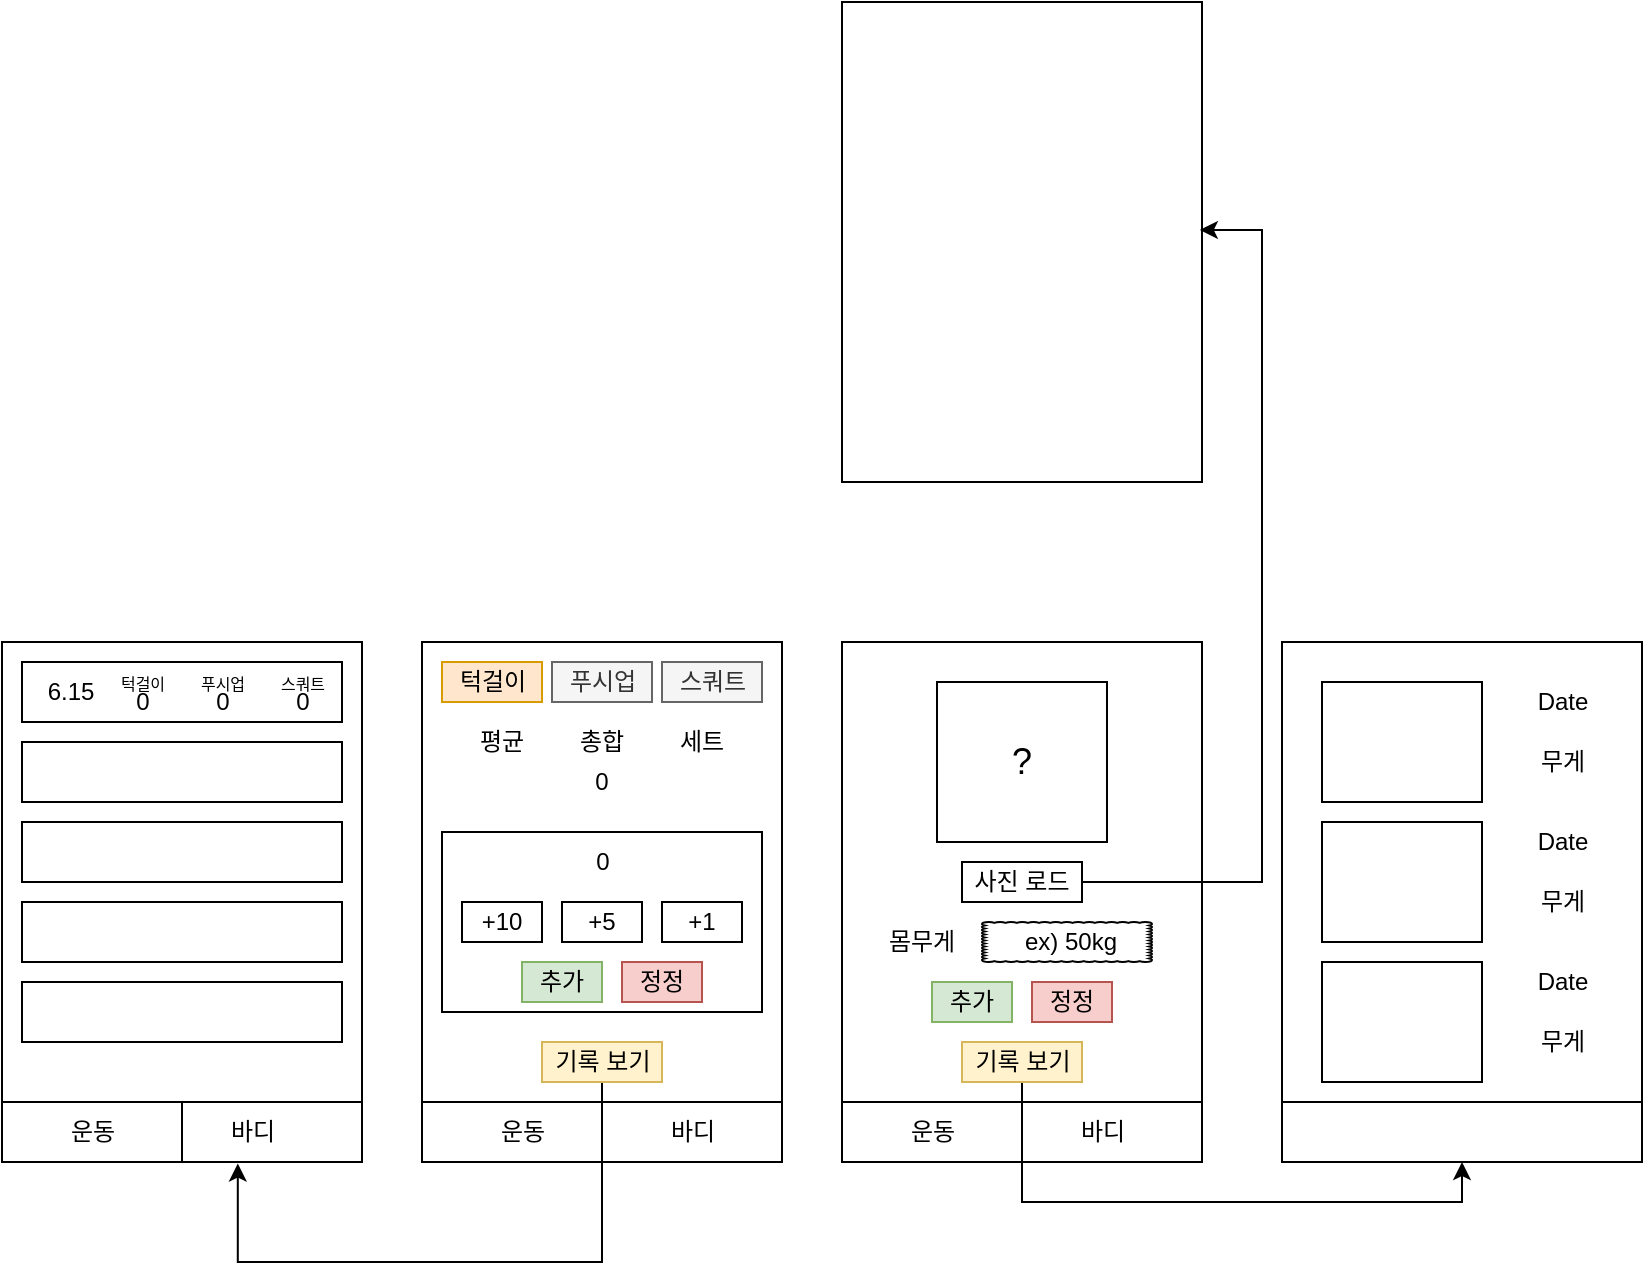 <mxfile version="14.6.13" type="device"><diagram id="byQuO6c0d6WR7TpWyXVi" name="Page-1"><mxGraphModel dx="1350" dy="816" grid="1" gridSize="10" guides="1" tooltips="1" connect="1" arrows="1" fold="1" page="1" pageScale="1" pageWidth="850" pageHeight="1100" math="0" shadow="0"><root><mxCell id="0"/><mxCell id="1" parent="0"/><mxCell id="_6jSzrey2_FQCBab4uCG-35" value="" style="group" parent="1" vertex="1" connectable="0"><mxGeometry x="170" y="480" width="180" height="290" as="geometry"/></mxCell><mxCell id="_6jSzrey2_FQCBab4uCG-36" value="" style="rounded=0;whiteSpace=wrap;html=1;" parent="_6jSzrey2_FQCBab4uCG-35" vertex="1"><mxGeometry width="180" height="260" as="geometry"/></mxCell><mxCell id="_6jSzrey2_FQCBab4uCG-37" value="" style="rounded=0;whiteSpace=wrap;html=1;" parent="_6jSzrey2_FQCBab4uCG-35" vertex="1"><mxGeometry y="230" width="180" height="30" as="geometry"/></mxCell><mxCell id="_6jSzrey2_FQCBab4uCG-66" value="" style="rounded=0;whiteSpace=wrap;html=1;" parent="_6jSzrey2_FQCBab4uCG-35" vertex="1"><mxGeometry y="230" width="90" height="30" as="geometry"/></mxCell><mxCell id="_6jSzrey2_FQCBab4uCG-63" value="바디" style="text;html=1;align=center;verticalAlign=middle;resizable=0;points=[];autosize=1;strokeColor=none;" parent="_6jSzrey2_FQCBab4uCG-35" vertex="1"><mxGeometry x="105" y="235" width="40" height="20" as="geometry"/></mxCell><mxCell id="_6jSzrey2_FQCBab4uCG-64" value="운동" style="text;html=1;align=center;verticalAlign=middle;resizable=0;points=[];autosize=1;strokeColor=none;" parent="_6jSzrey2_FQCBab4uCG-35" vertex="1"><mxGeometry x="25" y="235" width="40" height="20" as="geometry"/></mxCell><mxCell id="UZS9sGHwlfzl2ulUv0Dt-1" value="" style="rounded=0;whiteSpace=wrap;html=1;" parent="_6jSzrey2_FQCBab4uCG-35" vertex="1"><mxGeometry x="10" y="10" width="160" height="30" as="geometry"/></mxCell><mxCell id="UZS9sGHwlfzl2ulUv0Dt-2" value="" style="rounded=0;whiteSpace=wrap;html=1;" parent="_6jSzrey2_FQCBab4uCG-35" vertex="1"><mxGeometry x="10" y="50" width="160" height="30" as="geometry"/></mxCell><mxCell id="UZS9sGHwlfzl2ulUv0Dt-3" value="" style="rounded=0;whiteSpace=wrap;html=1;" parent="_6jSzrey2_FQCBab4uCG-35" vertex="1"><mxGeometry x="10" y="90" width="160" height="30" as="geometry"/></mxCell><mxCell id="UZS9sGHwlfzl2ulUv0Dt-4" value="" style="rounded=0;whiteSpace=wrap;html=1;" parent="_6jSzrey2_FQCBab4uCG-35" vertex="1"><mxGeometry x="10" y="130" width="160" height="30" as="geometry"/></mxCell><mxCell id="UZS9sGHwlfzl2ulUv0Dt-5" value="" style="rounded=0;whiteSpace=wrap;html=1;" parent="_6jSzrey2_FQCBab4uCG-35" vertex="1"><mxGeometry x="10" y="170" width="160" height="30" as="geometry"/></mxCell><mxCell id="UZS9sGHwlfzl2ulUv0Dt-6" value="6.15" style="text;html=1;align=center;verticalAlign=middle;resizable=0;points=[];autosize=1;strokeColor=none;" parent="_6jSzrey2_FQCBab4uCG-35" vertex="1"><mxGeometry x="14" y="15" width="40" height="20" as="geometry"/></mxCell><mxCell id="UZS9sGHwlfzl2ulUv0Dt-7" value="&lt;font style=&quot;font-size: 8px&quot;&gt;턱걸이&lt;/font&gt;" style="text;html=1;align=center;verticalAlign=middle;resizable=0;points=[];autosize=1;strokeColor=none;" parent="_6jSzrey2_FQCBab4uCG-35" vertex="1"><mxGeometry x="50" y="10" width="40" height="20" as="geometry"/></mxCell><mxCell id="UZS9sGHwlfzl2ulUv0Dt-8" value="&lt;span style=&quot;font-size: 8px&quot;&gt;푸시업&lt;/span&gt;" style="text;html=1;align=center;verticalAlign=middle;resizable=0;points=[];autosize=1;strokeColor=none;" parent="_6jSzrey2_FQCBab4uCG-35" vertex="1"><mxGeometry x="90" y="10" width="40" height="20" as="geometry"/></mxCell><mxCell id="UZS9sGHwlfzl2ulUv0Dt-9" value="&lt;span style=&quot;font-size: 8px&quot;&gt;스쿼트&lt;/span&gt;" style="text;html=1;align=center;verticalAlign=middle;resizable=0;points=[];autosize=1;strokeColor=none;" parent="_6jSzrey2_FQCBab4uCG-35" vertex="1"><mxGeometry x="130" y="10" width="40" height="20" as="geometry"/></mxCell><mxCell id="UZS9sGHwlfzl2ulUv0Dt-10" value="0" style="text;html=1;align=center;verticalAlign=middle;resizable=0;points=[];autosize=1;strokeColor=none;" parent="_6jSzrey2_FQCBab4uCG-35" vertex="1"><mxGeometry x="60" y="20" width="20" height="20" as="geometry"/></mxCell><mxCell id="UZS9sGHwlfzl2ulUv0Dt-11" value="0" style="text;html=1;align=center;verticalAlign=middle;resizable=0;points=[];autosize=1;strokeColor=none;" parent="_6jSzrey2_FQCBab4uCG-35" vertex="1"><mxGeometry x="100" y="20" width="20" height="20" as="geometry"/></mxCell><mxCell id="UZS9sGHwlfzl2ulUv0Dt-12" value="0" style="text;html=1;align=center;verticalAlign=middle;resizable=0;points=[];autosize=1;strokeColor=none;" parent="_6jSzrey2_FQCBab4uCG-35" vertex="1"><mxGeometry x="140" y="20" width="20" height="20" as="geometry"/></mxCell><mxCell id="_6jSzrey2_FQCBab4uCG-1" value="" style="rounded=0;whiteSpace=wrap;html=1;" parent="1" vertex="1"><mxGeometry x="380" y="480" width="180" height="260" as="geometry"/></mxCell><mxCell id="_6jSzrey2_FQCBab4uCG-44" value="" style="rounded=0;whiteSpace=wrap;html=1;" parent="1" vertex="1"><mxGeometry x="390" y="575" width="160" height="90" as="geometry"/></mxCell><mxCell id="_6jSzrey2_FQCBab4uCG-18" value="턱걸이" style="text;html=1;align=center;verticalAlign=middle;resizable=0;points=[];autosize=1;strokeColor=#d79b00;fillColor=#ffe6cc;" parent="1" vertex="1"><mxGeometry x="390" y="490" width="50" height="20" as="geometry"/></mxCell><mxCell id="_6jSzrey2_FQCBab4uCG-19" value="푸시업" style="text;html=1;align=center;verticalAlign=middle;resizable=0;points=[];autosize=1;strokeColor=#666666;fillColor=#f5f5f5;fontColor=#333333;" parent="1" vertex="1"><mxGeometry x="445" y="490" width="50" height="20" as="geometry"/></mxCell><mxCell id="_6jSzrey2_FQCBab4uCG-20" value="스쿼트" style="text;html=1;align=center;verticalAlign=middle;resizable=0;points=[];autosize=1;strokeColor=#666666;fillColor=#f5f5f5;fontColor=#333333;" parent="1" vertex="1"><mxGeometry x="500" y="490" width="50" height="20" as="geometry"/></mxCell><mxCell id="_6jSzrey2_FQCBab4uCG-21" value="0" style="text;html=1;strokeColor=none;fillColor=none;align=center;verticalAlign=middle;whiteSpace=wrap;rounded=0;" parent="1" vertex="1"><mxGeometry x="450" y="540" width="40" height="20" as="geometry"/></mxCell><mxCell id="_6jSzrey2_FQCBab4uCG-22" value="총합" style="text;html=1;strokeColor=none;fillColor=none;align=center;verticalAlign=middle;whiteSpace=wrap;rounded=0;" parent="1" vertex="1"><mxGeometry x="440" y="520" width="60" height="20" as="geometry"/></mxCell><mxCell id="_6jSzrey2_FQCBab4uCG-26" value="" style="rounded=0;whiteSpace=wrap;html=1;" parent="1" vertex="1"><mxGeometry x="380" y="710" width="180" height="30" as="geometry"/></mxCell><mxCell id="_6jSzrey2_FQCBab4uCG-67" style="edgeStyle=orthogonalEdgeStyle;rounded=0;orthogonalLoop=1;jettySize=auto;html=1;entryX=0.655;entryY=1.026;entryDx=0;entryDy=0;entryPerimeter=0;" parent="1" source="_6jSzrey2_FQCBab4uCG-27" target="_6jSzrey2_FQCBab4uCG-37" edge="1"><mxGeometry relative="1" as="geometry"><Array as="points"><mxPoint x="470" y="790"/><mxPoint x="288" y="790"/></Array></mxGeometry></mxCell><mxCell id="_6jSzrey2_FQCBab4uCG-27" value="기록 보기" style="text;html=1;align=center;verticalAlign=middle;resizable=0;points=[];autosize=1;strokeColor=#d6b656;fillColor=#fff2cc;" parent="1" vertex="1"><mxGeometry x="440" y="680" width="60" height="20" as="geometry"/></mxCell><mxCell id="_6jSzrey2_FQCBab4uCG-34" value="" style="group" parent="1" vertex="1" connectable="0"><mxGeometry x="590" y="480" width="180" height="260" as="geometry"/></mxCell><mxCell id="_6jSzrey2_FQCBab4uCG-32" value="" style="rounded=0;whiteSpace=wrap;html=1;" parent="_6jSzrey2_FQCBab4uCG-34" vertex="1"><mxGeometry width="180" height="260" as="geometry"/></mxCell><mxCell id="_6jSzrey2_FQCBab4uCG-33" value="" style="rounded=0;whiteSpace=wrap;html=1;" parent="_6jSzrey2_FQCBab4uCG-34" vertex="1"><mxGeometry y="230" width="180" height="30" as="geometry"/></mxCell><mxCell id="_6jSzrey2_FQCBab4uCG-51" value="바디" style="text;html=1;align=center;verticalAlign=middle;resizable=0;points=[];autosize=1;strokeColor=none;" parent="_6jSzrey2_FQCBab4uCG-34" vertex="1"><mxGeometry x="110" y="235" width="40" height="20" as="geometry"/></mxCell><mxCell id="_6jSzrey2_FQCBab4uCG-54" value="" style="whiteSpace=wrap;html=1;" parent="_6jSzrey2_FQCBab4uCG-34" vertex="1"><mxGeometry x="47.5" y="20" width="85" height="80" as="geometry"/></mxCell><mxCell id="_6jSzrey2_FQCBab4uCG-60" value="운동" style="text;html=1;align=center;verticalAlign=middle;resizable=0;points=[];autosize=1;strokeColor=none;" parent="_6jSzrey2_FQCBab4uCG-34" vertex="1"><mxGeometry x="25" y="235" width="40" height="20" as="geometry"/></mxCell><mxCell id="_6jSzrey2_FQCBab4uCG-70" value="추가" style="whiteSpace=wrap;html=1;fillColor=#d5e8d4;strokeColor=#82b366;" parent="_6jSzrey2_FQCBab4uCG-34" vertex="1"><mxGeometry x="45" y="170" width="40" height="20" as="geometry"/></mxCell><mxCell id="_6jSzrey2_FQCBab4uCG-71" value="정정" style="whiteSpace=wrap;html=1;fillColor=#f8cecc;strokeColor=#b85450;" parent="_6jSzrey2_FQCBab4uCG-34" vertex="1"><mxGeometry x="95" y="170" width="40" height="20" as="geometry"/></mxCell><mxCell id="_6jSzrey2_FQCBab4uCG-55" value="사진 로드" style="whiteSpace=wrap;html=1;" parent="_6jSzrey2_FQCBab4uCG-34" vertex="1"><mxGeometry x="60" y="110" width="60" height="20" as="geometry"/></mxCell><mxCell id="_6jSzrey2_FQCBab4uCG-52" value="" style="group" parent="_6jSzrey2_FQCBab4uCG-34" vertex="1" connectable="0"><mxGeometry x="70" y="140" width="85" height="20" as="geometry"/></mxCell><mxCell id="_6jSzrey2_FQCBab4uCG-49" value="" style="whiteSpace=wrap;html=1;shape=mxgraph.basic.cloud_rect" parent="_6jSzrey2_FQCBab4uCG-52" vertex="1"><mxGeometry width="85" height="20" as="geometry"/></mxCell><mxCell id="_6jSzrey2_FQCBab4uCG-28" value="ex) 50kg" style="text;html=1;align=center;verticalAlign=middle;resizable=0;points=[];autosize=1;strokeColor=none;" parent="_6jSzrey2_FQCBab4uCG-52" vertex="1"><mxGeometry x="14.167" width="60" height="20" as="geometry"/></mxCell><mxCell id="tLpzPKDv9yqar7vQzFEN-1" value="몸무게" style="text;html=1;strokeColor=none;fillColor=none;align=center;verticalAlign=middle;whiteSpace=wrap;rounded=0;" parent="_6jSzrey2_FQCBab4uCG-34" vertex="1"><mxGeometry x="20" y="140" width="40" height="20" as="geometry"/></mxCell><mxCell id="JCKX6IayrSAnVVamkItS-18" value="?" style="text;html=1;strokeColor=none;fillColor=none;align=center;verticalAlign=middle;whiteSpace=wrap;rounded=0;fontSize=18;" vertex="1" parent="_6jSzrey2_FQCBab4uCG-34"><mxGeometry x="70" y="50" width="40" height="20" as="geometry"/></mxCell><mxCell id="_6jSzrey2_FQCBab4uCG-38" value="+10" style="whiteSpace=wrap;html=1;" parent="1" vertex="1"><mxGeometry x="400" y="610" width="40" height="20" as="geometry"/></mxCell><mxCell id="_6jSzrey2_FQCBab4uCG-39" value="+5" style="whiteSpace=wrap;html=1;" parent="1" vertex="1"><mxGeometry x="450" y="610" width="40" height="20" as="geometry"/></mxCell><mxCell id="_6jSzrey2_FQCBab4uCG-40" value="+1" style="whiteSpace=wrap;html=1;" parent="1" vertex="1"><mxGeometry x="500" y="610" width="40" height="20" as="geometry"/></mxCell><mxCell id="_6jSzrey2_FQCBab4uCG-41" value="추가" style="whiteSpace=wrap;html=1;fillColor=#d5e8d4;strokeColor=#82b366;" parent="1" vertex="1"><mxGeometry x="430" y="640" width="40" height="20" as="geometry"/></mxCell><mxCell id="_6jSzrey2_FQCBab4uCG-42" value="정정" style="whiteSpace=wrap;html=1;fillColor=#f8cecc;strokeColor=#b85450;" parent="1" vertex="1"><mxGeometry x="480" y="640" width="40" height="20" as="geometry"/></mxCell><mxCell id="_6jSzrey2_FQCBab4uCG-45" value="0" style="text;html=1;align=center;verticalAlign=middle;resizable=0;points=[];autosize=1;strokeColor=none;" parent="1" vertex="1"><mxGeometry x="460" y="580" width="20" height="20" as="geometry"/></mxCell><mxCell id="_6jSzrey2_FQCBab4uCG-47" value="세트" style="text;html=1;strokeColor=none;fillColor=none;align=center;verticalAlign=middle;whiteSpace=wrap;rounded=0;" parent="1" vertex="1"><mxGeometry x="490" y="520" width="60" height="20" as="geometry"/></mxCell><mxCell id="_6jSzrey2_FQCBab4uCG-48" value="평균" style="text;html=1;strokeColor=none;fillColor=none;align=center;verticalAlign=middle;whiteSpace=wrap;rounded=0;" parent="1" vertex="1"><mxGeometry x="390" y="520" width="60" height="20" as="geometry"/></mxCell><mxCell id="_6jSzrey2_FQCBab4uCG-56" value="" style="group" parent="1" vertex="1" connectable="0"><mxGeometry x="810" y="480" width="180" height="260" as="geometry"/></mxCell><mxCell id="_6jSzrey2_FQCBab4uCG-57" value="" style="rounded=0;whiteSpace=wrap;html=1;" parent="_6jSzrey2_FQCBab4uCG-56" vertex="1"><mxGeometry width="180" height="260" as="geometry"/></mxCell><mxCell id="_6jSzrey2_FQCBab4uCG-58" value="" style="rounded=0;whiteSpace=wrap;html=1;" parent="_6jSzrey2_FQCBab4uCG-56" vertex="1"><mxGeometry y="230" width="180" height="30" as="geometry"/></mxCell><mxCell id="_6jSzrey2_FQCBab4uCG-72" value="" style="rounded=0;whiteSpace=wrap;html=1;" parent="_6jSzrey2_FQCBab4uCG-56" vertex="1"><mxGeometry x="20" y="20" width="80" height="60" as="geometry"/></mxCell><mxCell id="_6jSzrey2_FQCBab4uCG-73" value="Date" style="text;html=1;align=center;verticalAlign=middle;resizable=0;points=[];autosize=1;strokeColor=none;" parent="_6jSzrey2_FQCBab4uCG-56" vertex="1"><mxGeometry x="120" y="20" width="40" height="20" as="geometry"/></mxCell><mxCell id="_6jSzrey2_FQCBab4uCG-76" value="무게" style="text;html=1;align=center;verticalAlign=middle;resizable=0;points=[];autosize=1;strokeColor=none;" parent="_6jSzrey2_FQCBab4uCG-56" vertex="1"><mxGeometry x="120" y="50" width="40" height="20" as="geometry"/></mxCell><mxCell id="_6jSzrey2_FQCBab4uCG-77" value="" style="rounded=0;whiteSpace=wrap;html=1;" parent="_6jSzrey2_FQCBab4uCG-56" vertex="1"><mxGeometry x="20" y="90" width="80" height="60" as="geometry"/></mxCell><mxCell id="_6jSzrey2_FQCBab4uCG-78" value="Date" style="text;html=1;align=center;verticalAlign=middle;resizable=0;points=[];autosize=1;strokeColor=none;" parent="_6jSzrey2_FQCBab4uCG-56" vertex="1"><mxGeometry x="120" y="90" width="40" height="20" as="geometry"/></mxCell><mxCell id="_6jSzrey2_FQCBab4uCG-79" value="무게" style="text;html=1;align=center;verticalAlign=middle;resizable=0;points=[];autosize=1;strokeColor=none;" parent="_6jSzrey2_FQCBab4uCG-56" vertex="1"><mxGeometry x="120" y="120" width="40" height="20" as="geometry"/></mxCell><mxCell id="_6jSzrey2_FQCBab4uCG-80" value="" style="rounded=0;whiteSpace=wrap;html=1;" parent="_6jSzrey2_FQCBab4uCG-56" vertex="1"><mxGeometry x="20" y="160" width="80" height="60" as="geometry"/></mxCell><mxCell id="_6jSzrey2_FQCBab4uCG-81" value="Date" style="text;html=1;align=center;verticalAlign=middle;resizable=0;points=[];autosize=1;strokeColor=none;" parent="_6jSzrey2_FQCBab4uCG-56" vertex="1"><mxGeometry x="120" y="160" width="40" height="20" as="geometry"/></mxCell><mxCell id="_6jSzrey2_FQCBab4uCG-82" value="무게" style="text;html=1;align=center;verticalAlign=middle;resizable=0;points=[];autosize=1;strokeColor=none;" parent="_6jSzrey2_FQCBab4uCG-56" vertex="1"><mxGeometry x="120" y="190" width="40" height="20" as="geometry"/></mxCell><mxCell id="_6jSzrey2_FQCBab4uCG-68" style="edgeStyle=orthogonalEdgeStyle;rounded=0;orthogonalLoop=1;jettySize=auto;html=1;entryX=0.5;entryY=1;entryDx=0;entryDy=0;" parent="1" source="_6jSzrey2_FQCBab4uCG-59" target="_6jSzrey2_FQCBab4uCG-58" edge="1"><mxGeometry relative="1" as="geometry"><Array as="points"><mxPoint x="680" y="760"/><mxPoint x="900" y="760"/></Array></mxGeometry></mxCell><mxCell id="_6jSzrey2_FQCBab4uCG-59" value="기록 보기" style="text;html=1;align=center;verticalAlign=middle;resizable=0;points=[];autosize=1;strokeColor=#d6b656;fillColor=#fff2cc;" parent="1" vertex="1"><mxGeometry x="650" y="680" width="60" height="20" as="geometry"/></mxCell><mxCell id="_6jSzrey2_FQCBab4uCG-61" value="바디" style="text;html=1;align=center;verticalAlign=middle;resizable=0;points=[];autosize=1;strokeColor=none;" parent="1" vertex="1"><mxGeometry x="495" y="715" width="40" height="20" as="geometry"/></mxCell><mxCell id="_6jSzrey2_FQCBab4uCG-62" value="운동" style="text;html=1;align=center;verticalAlign=middle;resizable=0;points=[];autosize=1;strokeColor=none;" parent="1" vertex="1"><mxGeometry x="410" y="715" width="40" height="20" as="geometry"/></mxCell><mxCell id="JCKX6IayrSAnVVamkItS-16" value="" style="rounded=0;whiteSpace=wrap;html=1;" vertex="1" parent="1"><mxGeometry x="590" y="160" width="180" height="240" as="geometry"/></mxCell><mxCell id="JCKX6IayrSAnVVamkItS-17" style="edgeStyle=orthogonalEdgeStyle;rounded=0;orthogonalLoop=1;jettySize=auto;html=1;exitX=1;exitY=0.5;exitDx=0;exitDy=0;entryX=0.994;entryY=0.475;entryDx=0;entryDy=0;entryPerimeter=0;" edge="1" parent="1" source="_6jSzrey2_FQCBab4uCG-55" target="JCKX6IayrSAnVVamkItS-16"><mxGeometry relative="1" as="geometry"><Array as="points"><mxPoint x="800" y="600"/><mxPoint x="800" y="274"/></Array></mxGeometry></mxCell></root></mxGraphModel></diagram></mxfile>